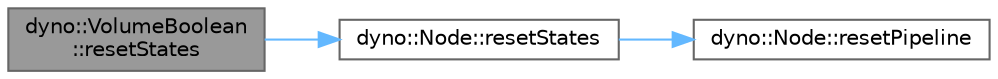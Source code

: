 digraph "dyno::VolumeBoolean::resetStates"
{
 // LATEX_PDF_SIZE
  bgcolor="transparent";
  edge [fontname=Helvetica,fontsize=10,labelfontname=Helvetica,labelfontsize=10];
  node [fontname=Helvetica,fontsize=10,shape=box,height=0.2,width=0.4];
  rankdir="LR";
  Node1 [id="Node000001",label="dyno::VolumeBoolean\l::resetStates",height=0.2,width=0.4,color="gray40", fillcolor="grey60", style="filled", fontcolor="black",tooltip=" "];
  Node1 -> Node2 [id="edge1_Node000001_Node000002",color="steelblue1",style="solid",tooltip=" "];
  Node2 [id="Node000002",label="dyno::Node::resetStates",height=0.2,width=0.4,color="grey40", fillcolor="white", style="filled",URL="$classdyno_1_1_node.html#a268d036395a10abc9669a042d35d91cf",tooltip=" "];
  Node2 -> Node3 [id="edge2_Node000002_Node000003",color="steelblue1",style="solid",tooltip=" "];
  Node3 [id="Node000003",label="dyno::Node::resetPipeline",height=0.2,width=0.4,color="grey40", fillcolor="white", style="filled",URL="$classdyno_1_1_node.html#a79e4a772643a4d7cda8077c9857ab4d0",tooltip=" "];
}
